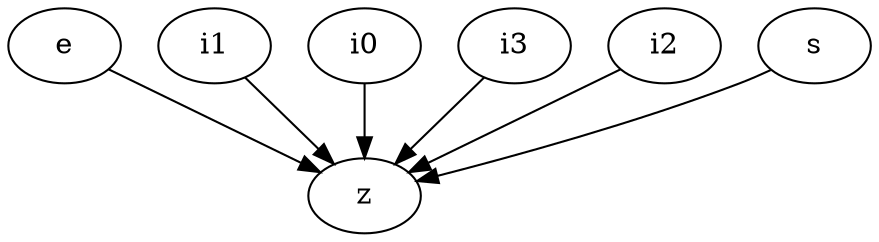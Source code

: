 strict digraph "" {
	e -> z	 [weight=5.0];
	i1 -> z	 [weight=1.0];
	i0 -> z	 [weight=1.0];
	i3 -> z	 [weight=1.0];
	i2 -> z	 [weight=1.0];
	s -> z	 [weight=4.0];
}
